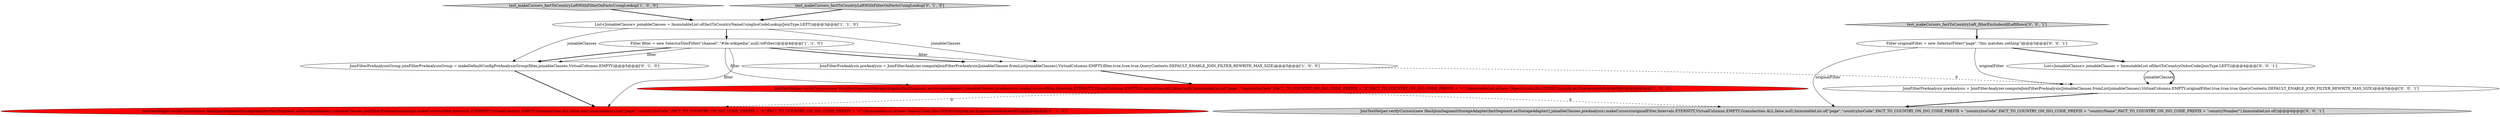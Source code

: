 digraph {
0 [style = filled, label = "test_makeCursors_factToCountryLeftWithFilterOnFactsUsingLookup['1', '0', '0']", fillcolor = lightgray, shape = diamond image = "AAA0AAABBB1BBB"];
2 [style = filled, label = "List<JoinableClause> joinableClauses = ImmutableList.of(factToCountryNameUsingIsoCodeLookup(JoinType.LEFT))@@@3@@@['1', '1', '0']", fillcolor = white, shape = ellipse image = "AAA0AAABBB1BBB"];
5 [style = filled, label = "JoinFilterPreAnalysisGroup joinFilterPreAnalysisGroup = makeDefaultConfigPreAnalysisGroup(filter,joinableClauses,VirtualColumns.EMPTY)@@@5@@@['0', '1', '0']", fillcolor = white, shape = ellipse image = "AAA0AAABBB2BBB"];
6 [style = filled, label = "JoinTestHelper.verifyCursors(new HashJoinSegmentStorageAdapter(factSegment.asStorageAdapter(),joinableClauses,joinFilterPreAnalysisGroup).makeCursors(filter,Intervals.ETERNITY,VirtualColumns.EMPTY,Granularities.ALL,false,null),ImmutableList.of(\"page\",\"countryIsoCode\",FACT_TO_COUNTRY_ON_ISO_CODE_PREFIX + \"k\",FACT_TO_COUNTRY_ON_ISO_CODE_PREFIX + \"v\"),ImmutableList.of(new Object((((edu.fdu.CPPDG.tinypdg.pe.ExpressionInfo@9e0ff3))@@@6@@@['0', '1', '0']", fillcolor = red, shape = ellipse image = "AAA1AAABBB2BBB"];
3 [style = filled, label = "JoinTestHelper.verifyCursors(new HashJoinSegmentStorageAdapter(factSegment.asStorageAdapter(),joinableClauses,preAnalysis).makeCursors(filter,Intervals.ETERNITY,VirtualColumns.EMPTY,Granularities.ALL,false,null),ImmutableList.of(\"page\",\"countryIsoCode\",FACT_TO_COUNTRY_ON_ISO_CODE_PREFIX + \"k\",FACT_TO_COUNTRY_ON_ISO_CODE_PREFIX + \"v\"),ImmutableList.of(new Object((((edu.fdu.CPPDG.tinypdg.pe.ExpressionInfo@9e0f9d))@@@6@@@['1', '0', '0']", fillcolor = red, shape = ellipse image = "AAA1AAABBB1BBB"];
8 [style = filled, label = "JoinFilterPreAnalysis preAnalysis = JoinFilterAnalyzer.computeJoinFilterPreAnalysis(JoinableClauses.fromList(joinableClauses),VirtualColumns.EMPTY,originalFilter,true,true,true,QueryContexts.DEFAULT_ENABLE_JOIN_FILTER_REWRITE_MAX_SIZE)@@@5@@@['0', '0', '1']", fillcolor = white, shape = ellipse image = "AAA0AAABBB3BBB"];
11 [style = filled, label = "JoinTestHelper.verifyCursors(new HashJoinSegmentStorageAdapter(factSegment.asStorageAdapter(),joinableClauses,preAnalysis).makeCursors(originalFilter,Intervals.ETERNITY,VirtualColumns.EMPTY,Granularities.ALL,false,null),ImmutableList.of(\"page\",\"countryIsoCode\",FACT_TO_COUNTRY_ON_ISO_CODE_PREFIX + \"countryIsoCode\",FACT_TO_COUNTRY_ON_ISO_CODE_PREFIX + \"countryName\",FACT_TO_COUNTRY_ON_ISO_CODE_PREFIX + \"countryNumber\"),ImmutableList.of())@@@6@@@['0', '0', '1']", fillcolor = lightgray, shape = ellipse image = "AAA0AAABBB3BBB"];
12 [style = filled, label = "test_makeCursors_factToCountryLeft_filterExcludesAllLeftRows['0', '0', '1']", fillcolor = lightgray, shape = diamond image = "AAA0AAABBB3BBB"];
4 [style = filled, label = "Filter filter = new SelectorDimFilter(\"channel\",\"#de.wikipedia\",null).toFilter()@@@4@@@['1', '1', '0']", fillcolor = white, shape = ellipse image = "AAA0AAABBB1BBB"];
10 [style = filled, label = "List<JoinableClause> joinableClauses = ImmutableList.of(factToCountryOnIsoCode(JoinType.LEFT))@@@4@@@['0', '0', '1']", fillcolor = white, shape = ellipse image = "AAA0AAABBB3BBB"];
7 [style = filled, label = "test_makeCursors_factToCountryLeftWithFilterOnFactsUsingLookup['0', '1', '0']", fillcolor = lightgray, shape = diamond image = "AAA0AAABBB2BBB"];
9 [style = filled, label = "Filter originalFilter = new SelectorFilter(\"page\",\"this matches nothing\")@@@3@@@['0', '0', '1']", fillcolor = white, shape = ellipse image = "AAA0AAABBB3BBB"];
1 [style = filled, label = "JoinFilterPreAnalysis preAnalysis = JoinFilterAnalyzer.computeJoinFilterPreAnalysis(JoinableClauses.fromList(joinableClauses),VirtualColumns.EMPTY,filter,true,true,true,QueryContexts.DEFAULT_ENABLE_JOIN_FILTER_REWRITE_MAX_SIZE)@@@5@@@['1', '0', '0']", fillcolor = white, shape = ellipse image = "AAA0AAABBB1BBB"];
3->6 [style = dashed, label="0"];
0->2 [style = bold, label=""];
1->3 [style = bold, label=""];
2->1 [style = solid, label="joinableClauses"];
4->6 [style = solid, label="filter"];
9->11 [style = solid, label="originalFilter"];
10->8 [style = solid, label="joinableClauses"];
9->10 [style = bold, label=""];
9->8 [style = solid, label="originalFilter"];
12->9 [style = bold, label=""];
2->5 [style = solid, label="joinableClauses"];
2->4 [style = bold, label=""];
4->3 [style = solid, label="filter"];
5->6 [style = bold, label=""];
10->8 [style = bold, label=""];
4->1 [style = solid, label="filter"];
7->2 [style = bold, label=""];
4->5 [style = solid, label="filter"];
1->8 [style = dashed, label="0"];
4->1 [style = bold, label=""];
8->11 [style = bold, label=""];
4->5 [style = bold, label=""];
3->11 [style = dashed, label="0"];
}
